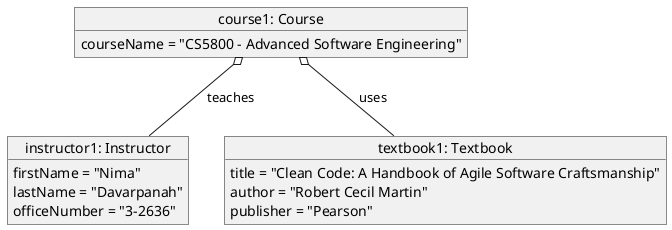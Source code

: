 @startuml
object "instructor1: Instructor" as instructor1 {
  firstName = "Nima"
  lastName = "Davarpanah"
  officeNumber = "3-2636"
}

object "course1: Course" as course1 {
  courseName = "CS5800 - Advanced Software Engineering"
}


object "textbook1: Textbook" as textbook1 {
 title = "Clean Code: A Handbook of Agile Software Craftsmanship"
 author = "Robert Cecil Martin"
 publisher = "Pearson"
}


course1 o-- instructor1: teaches
course1 o-- textbook1: uses
@enduml